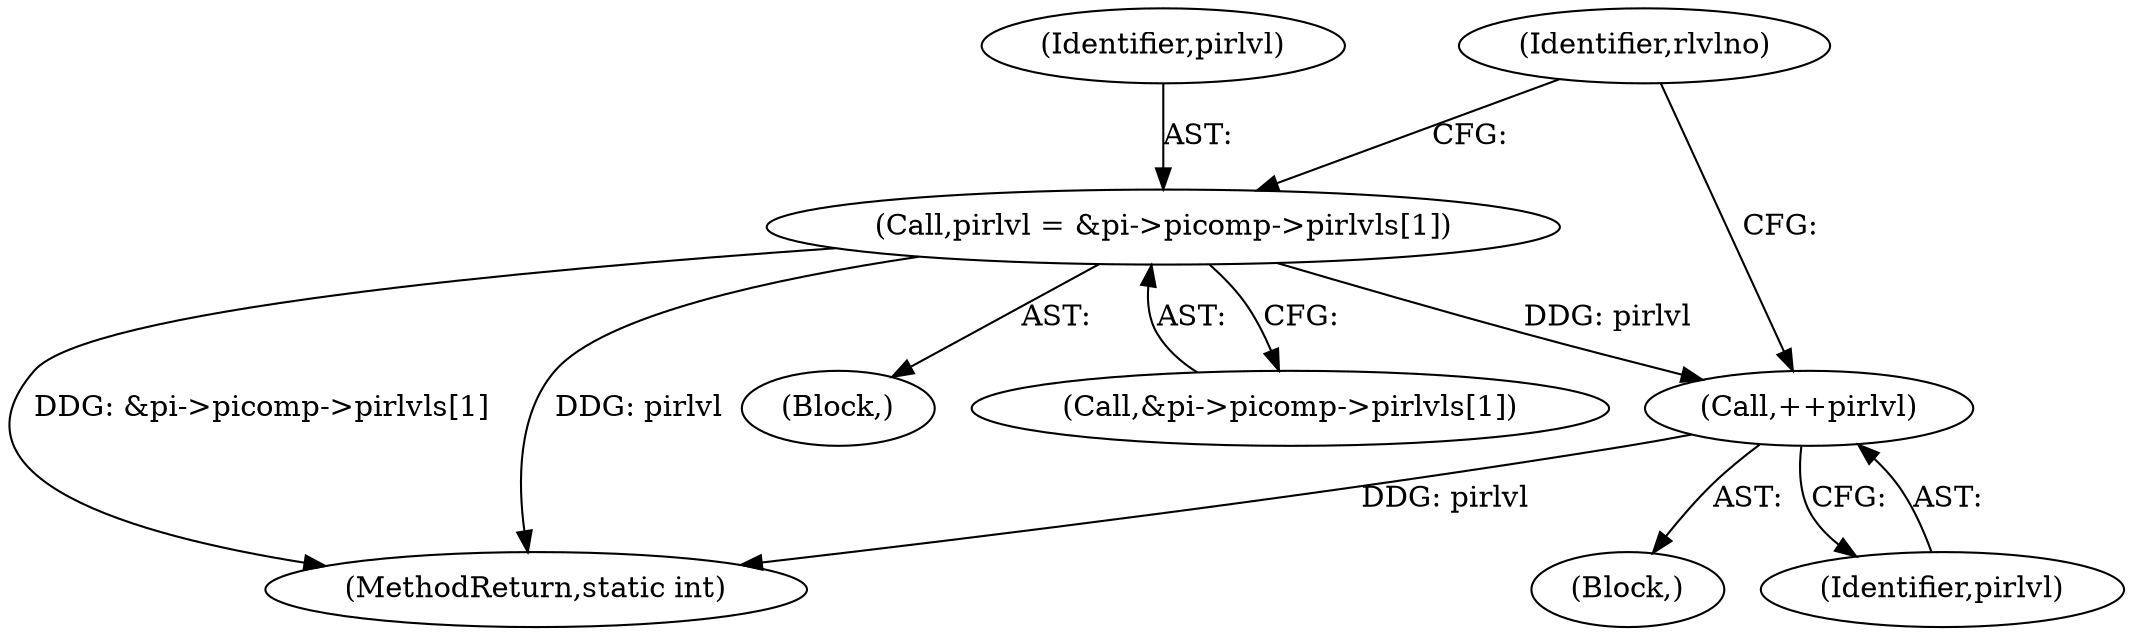 digraph "0_jasper_aa0b0f79ade5eef8b0e7a214c03f5af54b36ba7d@array" {
"1000276" [label="(Call,pirlvl = &pi->picomp->pirlvls[1])"];
"1000296" [label="(Call,++pirlvl)"];
"1000297" [label="(Identifier,pirlvl)"];
"1000736" [label="(MethodReturn,static int)"];
"1000272" [label="(Block,)"];
"1000296" [label="(Call,++pirlvl)"];
"1000277" [label="(Identifier,pirlvl)"];
"1000287" [label="(Identifier,rlvlno)"];
"1000293" [label="(Block,)"];
"1000276" [label="(Call,pirlvl = &pi->picomp->pirlvls[1])"];
"1000278" [label="(Call,&pi->picomp->pirlvls[1])"];
"1000276" -> "1000272"  [label="AST: "];
"1000276" -> "1000278"  [label="CFG: "];
"1000277" -> "1000276"  [label="AST: "];
"1000278" -> "1000276"  [label="AST: "];
"1000287" -> "1000276"  [label="CFG: "];
"1000276" -> "1000736"  [label="DDG: &pi->picomp->pirlvls[1]"];
"1000276" -> "1000736"  [label="DDG: pirlvl"];
"1000276" -> "1000296"  [label="DDG: pirlvl"];
"1000296" -> "1000293"  [label="AST: "];
"1000296" -> "1000297"  [label="CFG: "];
"1000297" -> "1000296"  [label="AST: "];
"1000287" -> "1000296"  [label="CFG: "];
"1000296" -> "1000736"  [label="DDG: pirlvl"];
}
